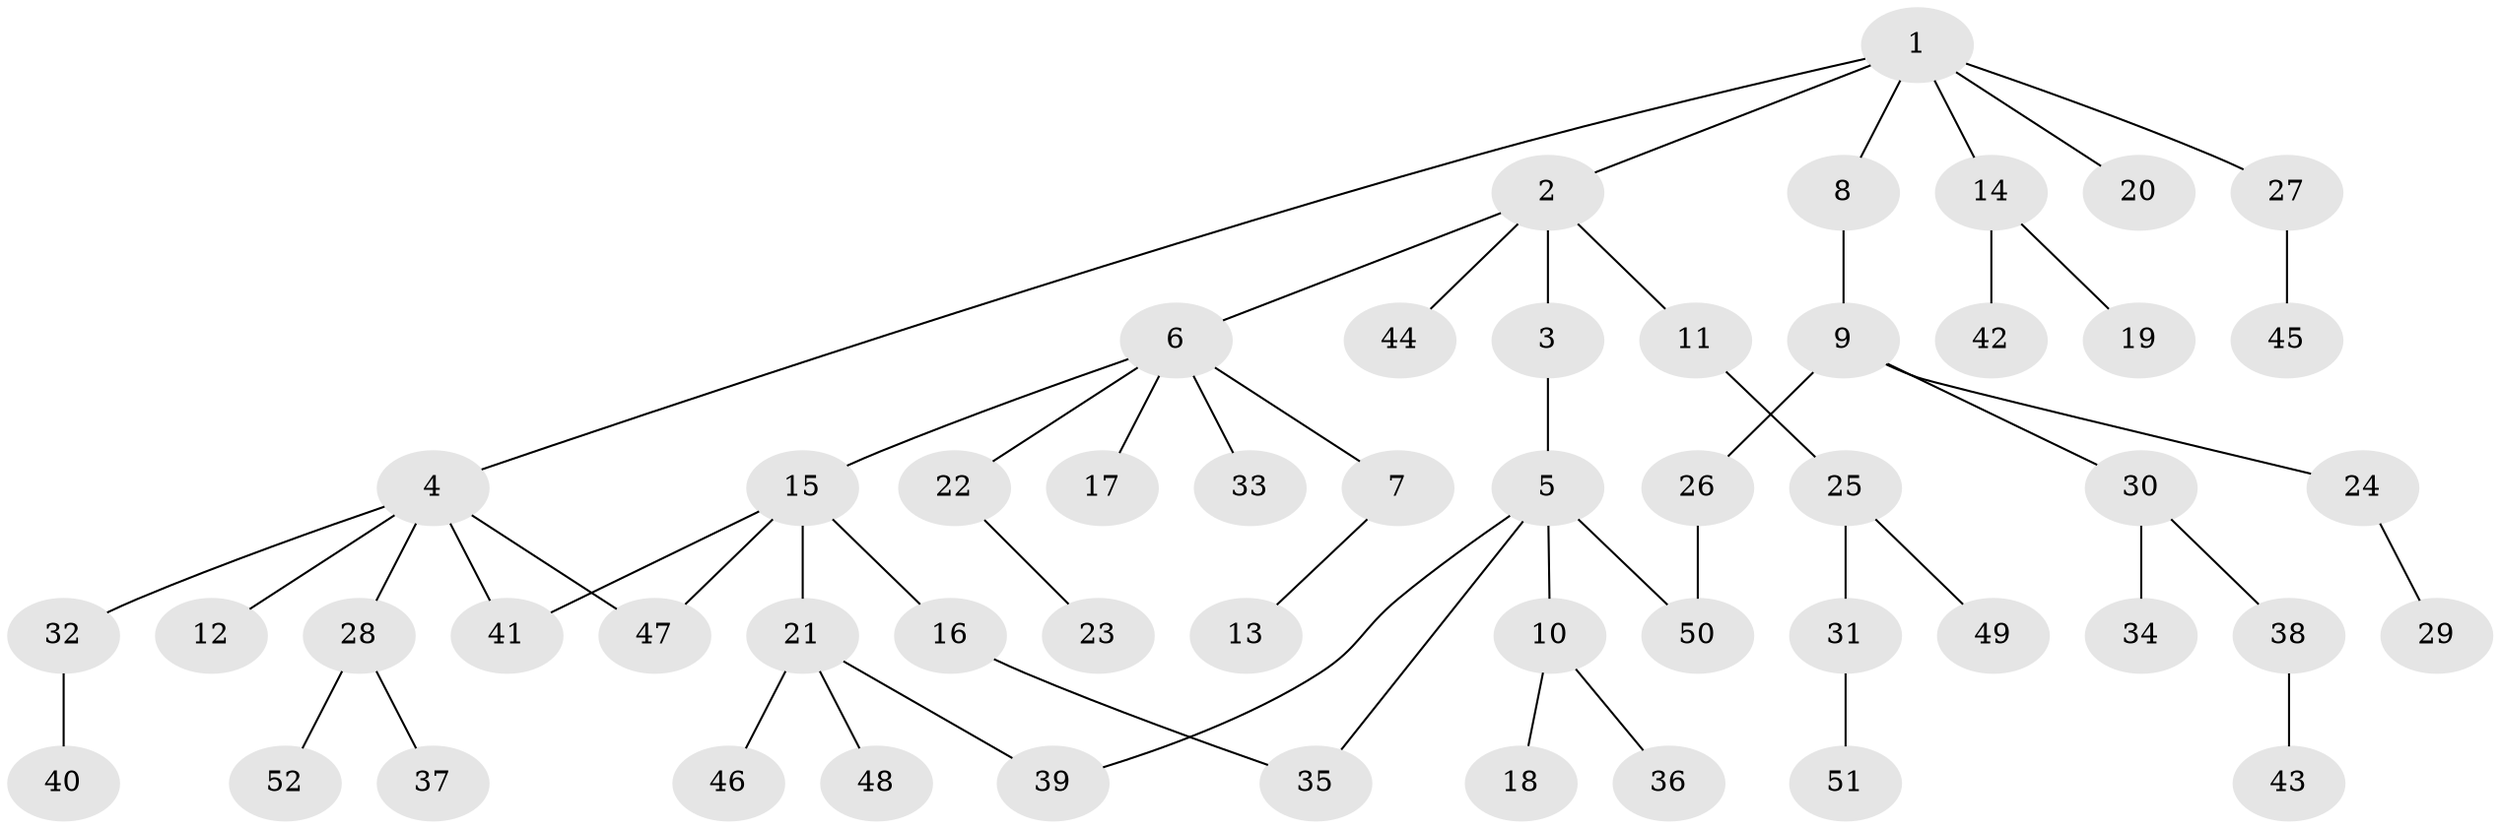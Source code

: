 // coarse degree distribution, {9: 0.03225806451612903, 2: 0.3225806451612903, 6: 0.03225806451612903, 5: 0.06451612903225806, 4: 0.06451612903225806, 1: 0.45161290322580644, 3: 0.03225806451612903}
// Generated by graph-tools (version 1.1) at 2025/16/03/04/25 18:16:56]
// undirected, 52 vertices, 56 edges
graph export_dot {
graph [start="1"]
  node [color=gray90,style=filled];
  1;
  2;
  3;
  4;
  5;
  6;
  7;
  8;
  9;
  10;
  11;
  12;
  13;
  14;
  15;
  16;
  17;
  18;
  19;
  20;
  21;
  22;
  23;
  24;
  25;
  26;
  27;
  28;
  29;
  30;
  31;
  32;
  33;
  34;
  35;
  36;
  37;
  38;
  39;
  40;
  41;
  42;
  43;
  44;
  45;
  46;
  47;
  48;
  49;
  50;
  51;
  52;
  1 -- 2;
  1 -- 4;
  1 -- 8;
  1 -- 14;
  1 -- 20;
  1 -- 27;
  2 -- 3;
  2 -- 6;
  2 -- 11;
  2 -- 44;
  3 -- 5;
  4 -- 12;
  4 -- 28;
  4 -- 32;
  4 -- 47;
  4 -- 41;
  5 -- 10;
  5 -- 35;
  5 -- 39;
  5 -- 50;
  6 -- 7;
  6 -- 15;
  6 -- 17;
  6 -- 22;
  6 -- 33;
  7 -- 13;
  8 -- 9;
  9 -- 24;
  9 -- 26;
  9 -- 30;
  10 -- 18;
  10 -- 36;
  11 -- 25;
  14 -- 19;
  14 -- 42;
  15 -- 16;
  15 -- 21;
  15 -- 41;
  15 -- 47;
  16 -- 35;
  21 -- 46;
  21 -- 48;
  21 -- 39;
  22 -- 23;
  24 -- 29;
  25 -- 31;
  25 -- 49;
  26 -- 50;
  27 -- 45;
  28 -- 37;
  28 -- 52;
  30 -- 34;
  30 -- 38;
  31 -- 51;
  32 -- 40;
  38 -- 43;
}
